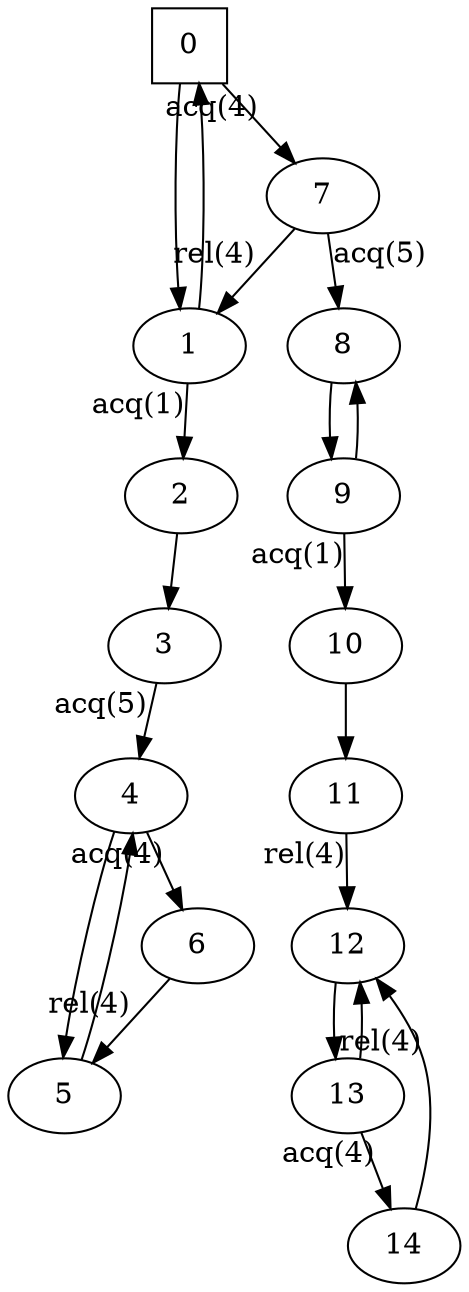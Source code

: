 digraph auto_3{
0[shape=square];
1;
2;
3;
4;
5;
6;
7;
8;
9;
10;
11;
12;
13;
14;
13 -> 12;
13 -> 14[xlabel="acq(4)"];
9 -> 10[xlabel="acq(1)"];
9 -> 8;
6 -> 5[xlabel="rel(4)"];
12 -> 13;
8 -> 9;
1 -> 2[xlabel="acq(1)"];
1 -> 0;
3 -> 4[xlabel="acq(5)"];
7 -> 8[xlabel="acq(5)"];
7 -> 1[xlabel="rel(4)"];
11 -> 12[xlabel="rel(4)"];
14 -> 12[xlabel="rel(4)"];
5 -> 4;
2 -> 3;
4 -> 5;
4 -> 6[xlabel="acq(4)"];
10 -> 11;
0 -> 1;
0 -> 7[xlabel="acq(4)"];
}
